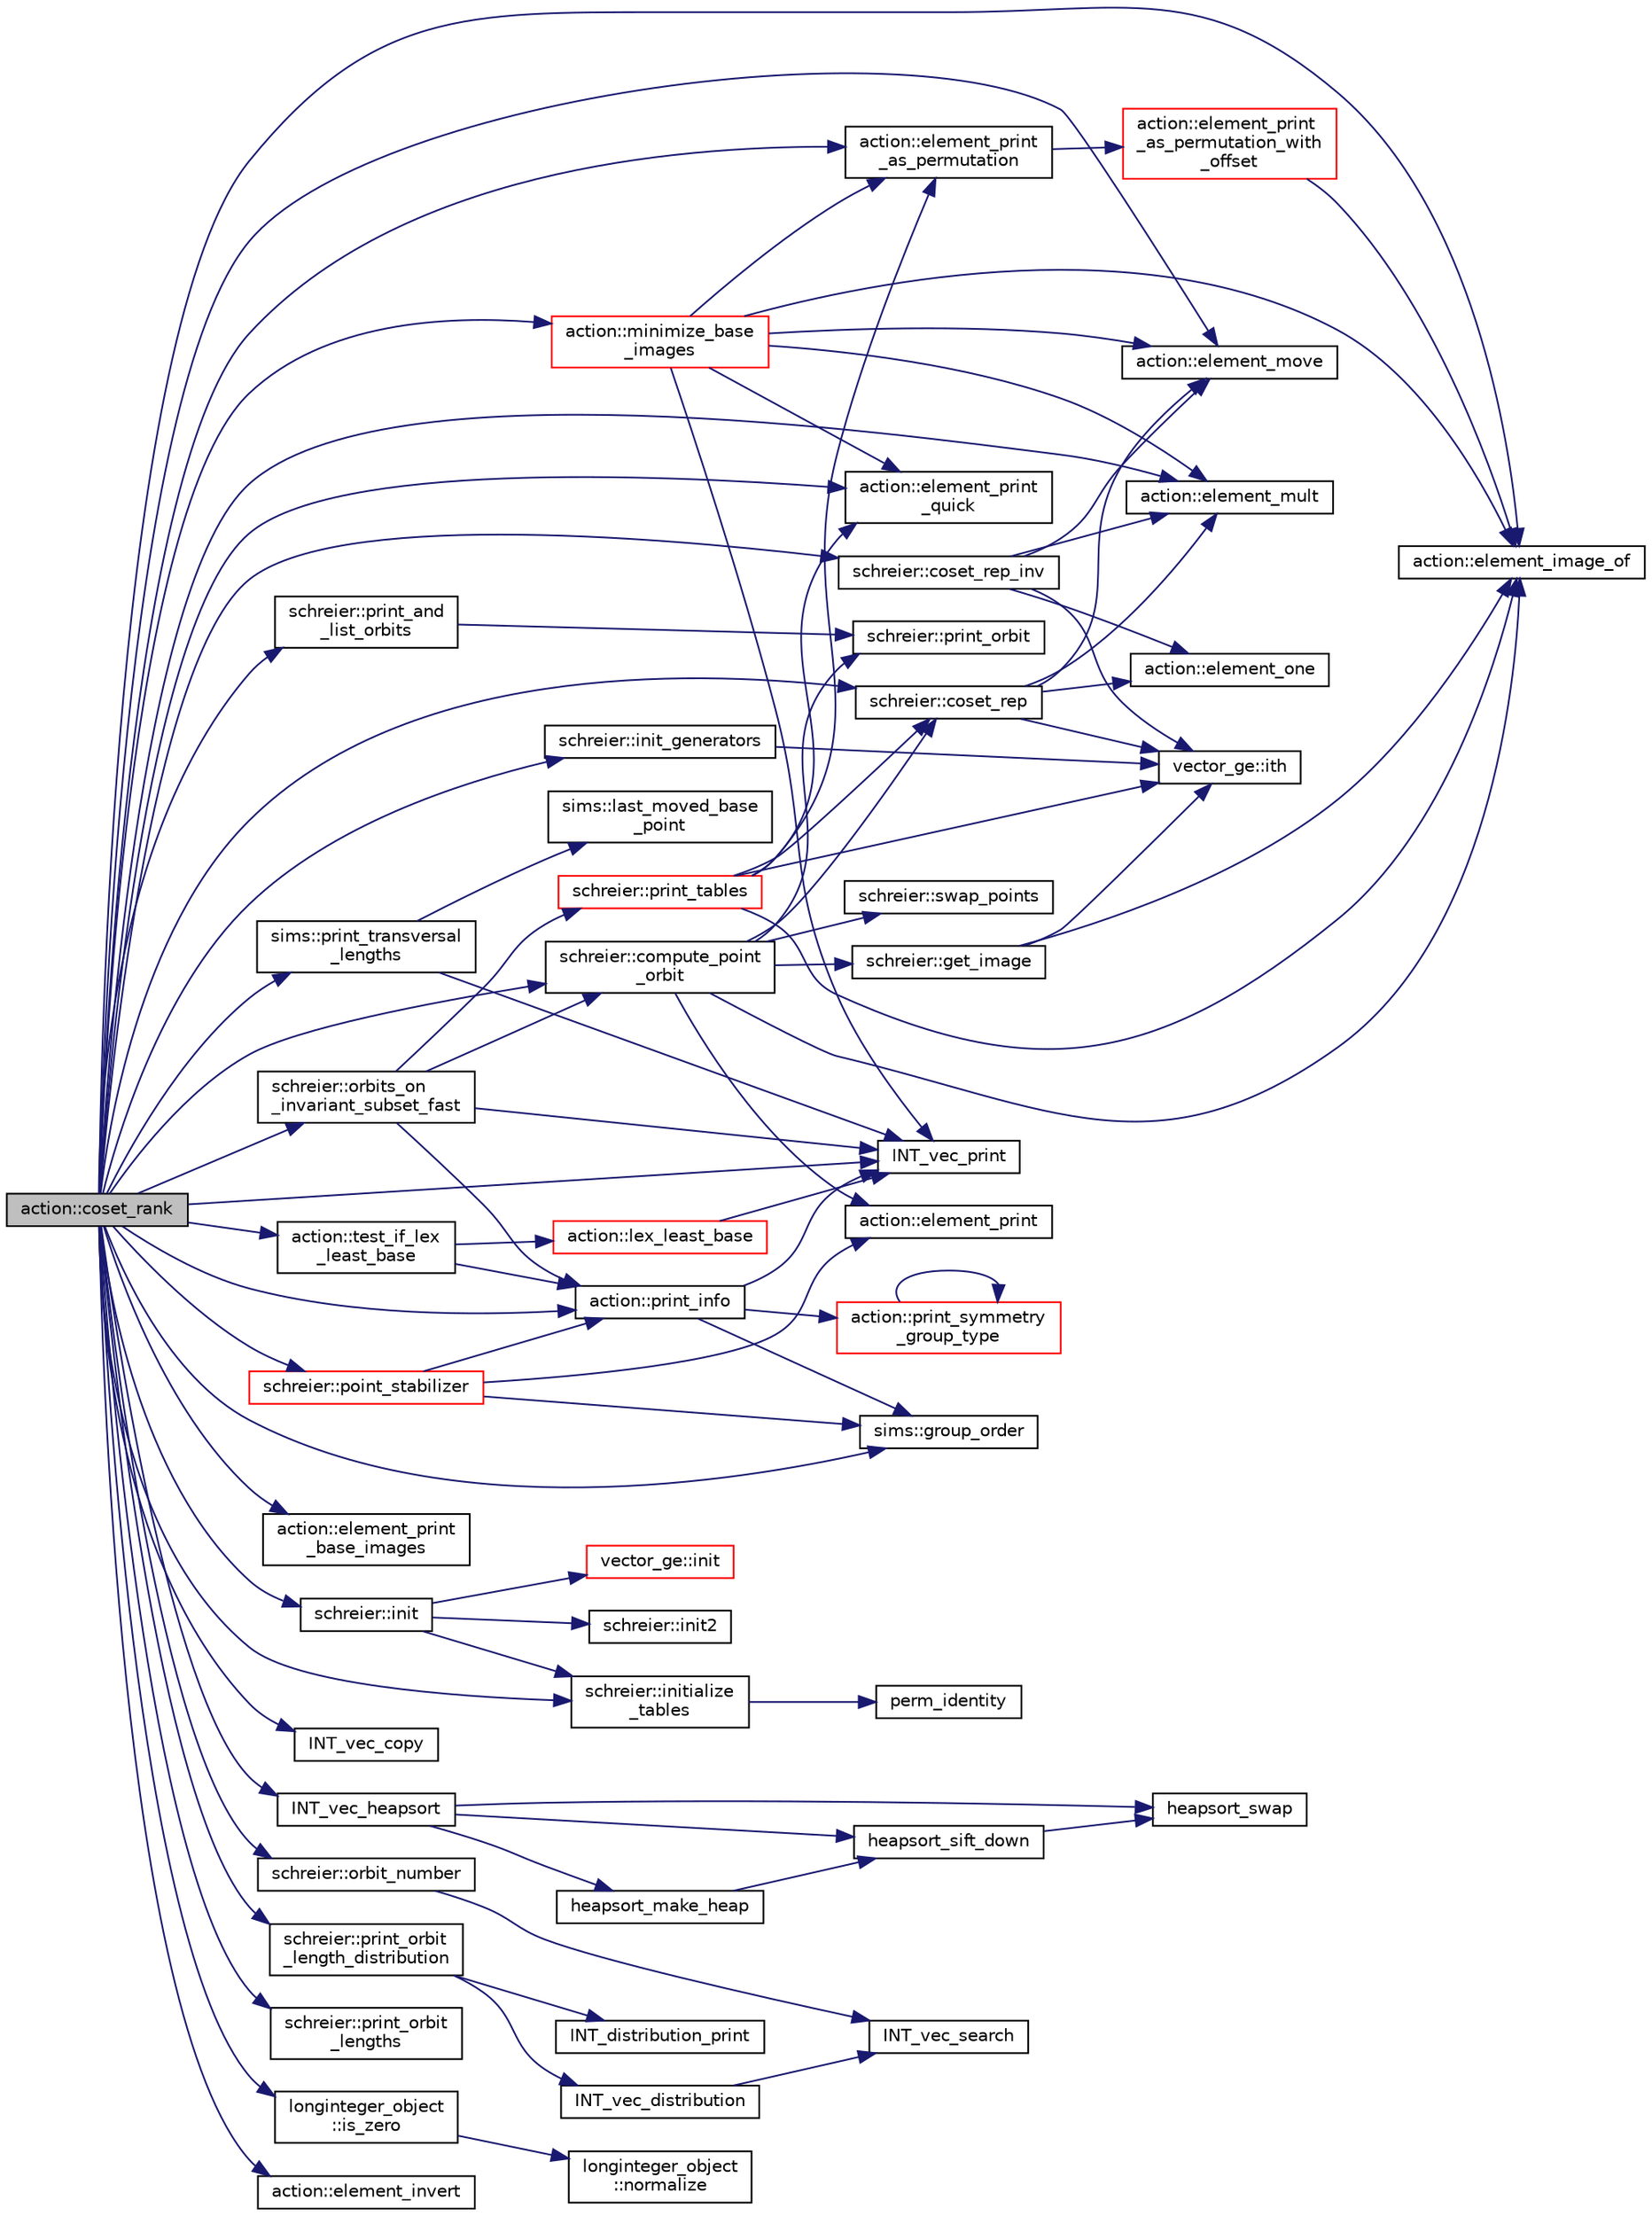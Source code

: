 digraph "action::coset_rank"
{
  edge [fontname="Helvetica",fontsize="10",labelfontname="Helvetica",labelfontsize="10"];
  node [fontname="Helvetica",fontsize="10",shape=record];
  rankdir="LR";
  Node1666 [label="action::coset_rank",height=0.2,width=0.4,color="black", fillcolor="grey75", style="filled", fontcolor="black"];
  Node1666 -> Node1667 [color="midnightblue",fontsize="10",style="solid",fontname="Helvetica"];
  Node1667 [label="action::element_print\l_quick",height=0.2,width=0.4,color="black", fillcolor="white", style="filled",URL="$d2/d86/classaction.html#a4844680cf6750396f76494a28655265b"];
  Node1666 -> Node1668 [color="midnightblue",fontsize="10",style="solid",fontname="Helvetica"];
  Node1668 [label="action::element_print\l_base_images",height=0.2,width=0.4,color="black", fillcolor="white", style="filled",URL="$d2/d86/classaction.html#a2b9adf554aaa2eb6caf62396133ecf35"];
  Node1666 -> Node1669 [color="midnightblue",fontsize="10",style="solid",fontname="Helvetica"];
  Node1669 [label="action::print_info",height=0.2,width=0.4,color="black", fillcolor="white", style="filled",URL="$d2/d86/classaction.html#a6f89e493e5c5a32e5c3b8963d438ce86"];
  Node1669 -> Node1670 [color="midnightblue",fontsize="10",style="solid",fontname="Helvetica"];
  Node1670 [label="action::print_symmetry\l_group_type",height=0.2,width=0.4,color="red", fillcolor="white", style="filled",URL="$d2/d86/classaction.html#aed811766c7e64fe2c853df8b0b67aa6e"];
  Node1670 -> Node1670 [color="midnightblue",fontsize="10",style="solid",fontname="Helvetica"];
  Node1669 -> Node1672 [color="midnightblue",fontsize="10",style="solid",fontname="Helvetica"];
  Node1672 [label="INT_vec_print",height=0.2,width=0.4,color="black", fillcolor="white", style="filled",URL="$df/dbf/sajeeb_8_c.html#a79a5901af0b47dd0d694109543c027fe"];
  Node1669 -> Node1673 [color="midnightblue",fontsize="10",style="solid",fontname="Helvetica"];
  Node1673 [label="sims::group_order",height=0.2,width=0.4,color="black", fillcolor="white", style="filled",URL="$d9/df3/classsims.html#aa442445175656570fa35febbe790efad"];
  Node1666 -> Node1673 [color="midnightblue",fontsize="10",style="solid",fontname="Helvetica"];
  Node1666 -> Node1674 [color="midnightblue",fontsize="10",style="solid",fontname="Helvetica"];
  Node1674 [label="action::test_if_lex\l_least_base",height=0.2,width=0.4,color="black", fillcolor="white", style="filled",URL="$d2/d86/classaction.html#afb63a2be19013fcf35337553d7c08eda"];
  Node1674 -> Node1669 [color="midnightblue",fontsize="10",style="solid",fontname="Helvetica"];
  Node1674 -> Node1675 [color="midnightblue",fontsize="10",style="solid",fontname="Helvetica"];
  Node1675 [label="action::lex_least_base",height=0.2,width=0.4,color="red", fillcolor="white", style="filled",URL="$d2/d86/classaction.html#a9a2ef76acebb468140a74f3a6af8eb88"];
  Node1675 -> Node1672 [color="midnightblue",fontsize="10",style="solid",fontname="Helvetica"];
  Node1666 -> Node2160 [color="midnightblue",fontsize="10",style="solid",fontname="Helvetica"];
  Node2160 [label="sims::print_transversal\l_lengths",height=0.2,width=0.4,color="black", fillcolor="white", style="filled",URL="$d9/df3/classsims.html#a122d9276cad4b4fbb8ea6f7831d43020"];
  Node2160 -> Node1672 [color="midnightblue",fontsize="10",style="solid",fontname="Helvetica"];
  Node2160 -> Node2161 [color="midnightblue",fontsize="10",style="solid",fontname="Helvetica"];
  Node2161 [label="sims::last_moved_base\l_point",height=0.2,width=0.4,color="black", fillcolor="white", style="filled",URL="$d9/df3/classsims.html#ab7549d6212df09ad5fdcc8b5edbe8806"];
  Node1666 -> Node2162 [color="midnightblue",fontsize="10",style="solid",fontname="Helvetica"];
  Node2162 [label="schreier::init",height=0.2,width=0.4,color="black", fillcolor="white", style="filled",URL="$d3/dd6/classschreier.html#a7443bebde2aa08acae16c0ff29c9abcf"];
  Node2162 -> Node2034 [color="midnightblue",fontsize="10",style="solid",fontname="Helvetica"];
  Node2034 [label="vector_ge::init",height=0.2,width=0.4,color="red", fillcolor="white", style="filled",URL="$d4/d6e/classvector__ge.html#afe1d6befd1f1501e6be34afbaa9d30a8"];
  Node2162 -> Node2163 [color="midnightblue",fontsize="10",style="solid",fontname="Helvetica"];
  Node2163 [label="schreier::initialize\l_tables",height=0.2,width=0.4,color="black", fillcolor="white", style="filled",URL="$d3/dd6/classschreier.html#acccc16670f88b14ddc69856cd5c0b36d"];
  Node2163 -> Node2147 [color="midnightblue",fontsize="10",style="solid",fontname="Helvetica"];
  Node2147 [label="perm_identity",height=0.2,width=0.4,color="black", fillcolor="white", style="filled",URL="$d2/d7c/combinatorics_8_c.html#aebc54d3f9c31f253ae53e3eb3b386208"];
  Node2162 -> Node2164 [color="midnightblue",fontsize="10",style="solid",fontname="Helvetica"];
  Node2164 [label="schreier::init2",height=0.2,width=0.4,color="black", fillcolor="white", style="filled",URL="$d3/dd6/classschreier.html#aef6a65e2f39bd9e14c61139c4f97f4c3"];
  Node1666 -> Node2163 [color="midnightblue",fontsize="10",style="solid",fontname="Helvetica"];
  Node1666 -> Node2165 [color="midnightblue",fontsize="10",style="solid",fontname="Helvetica"];
  Node2165 [label="schreier::init_generators",height=0.2,width=0.4,color="black", fillcolor="white", style="filled",URL="$d3/dd6/classschreier.html#a04fd581636085a7414e1b5d1004e44e0"];
  Node2165 -> Node1678 [color="midnightblue",fontsize="10",style="solid",fontname="Helvetica"];
  Node1678 [label="vector_ge::ith",height=0.2,width=0.4,color="black", fillcolor="white", style="filled",URL="$d4/d6e/classvector__ge.html#a1ff002e8b746a9beb119d57dcd4a15ff"];
  Node1666 -> Node1725 [color="midnightblue",fontsize="10",style="solid",fontname="Helvetica"];
  Node1725 [label="INT_vec_copy",height=0.2,width=0.4,color="black", fillcolor="white", style="filled",URL="$df/dbf/sajeeb_8_c.html#ac2d875e27e009af6ec04d17254d11075"];
  Node1666 -> Node2041 [color="midnightblue",fontsize="10",style="solid",fontname="Helvetica"];
  Node2041 [label="INT_vec_heapsort",height=0.2,width=0.4,color="black", fillcolor="white", style="filled",URL="$d5/de2/foundations_2data__structures_2data__structures_8h.html#a3590ad9987f801fbfc94634300182f39"];
  Node2041 -> Node2042 [color="midnightblue",fontsize="10",style="solid",fontname="Helvetica"];
  Node2042 [label="heapsort_make_heap",height=0.2,width=0.4,color="black", fillcolor="white", style="filled",URL="$d4/dd7/sorting_8_c.html#a42f24453d7d77eeb1338ebd1a13cfdbb"];
  Node2042 -> Node2043 [color="midnightblue",fontsize="10",style="solid",fontname="Helvetica"];
  Node2043 [label="heapsort_sift_down",height=0.2,width=0.4,color="black", fillcolor="white", style="filled",URL="$d4/dd7/sorting_8_c.html#a65cbb1a6a3f01f511673705437ddc18b"];
  Node2043 -> Node2044 [color="midnightblue",fontsize="10",style="solid",fontname="Helvetica"];
  Node2044 [label="heapsort_swap",height=0.2,width=0.4,color="black", fillcolor="white", style="filled",URL="$d4/dd7/sorting_8_c.html#a8f048362e6065297b19b6975bcbbfcc6"];
  Node2041 -> Node2044 [color="midnightblue",fontsize="10",style="solid",fontname="Helvetica"];
  Node2041 -> Node2043 [color="midnightblue",fontsize="10",style="solid",fontname="Helvetica"];
  Node1666 -> Node1672 [color="midnightblue",fontsize="10",style="solid",fontname="Helvetica"];
  Node1666 -> Node2166 [color="midnightblue",fontsize="10",style="solid",fontname="Helvetica"];
  Node2166 [label="schreier::compute_point\l_orbit",height=0.2,width=0.4,color="black", fillcolor="white", style="filled",URL="$d3/dd6/classschreier.html#a429138e463c8c25dddd8557340ed9edd"];
  Node2166 -> Node2167 [color="midnightblue",fontsize="10",style="solid",fontname="Helvetica"];
  Node2167 [label="schreier::swap_points",height=0.2,width=0.4,color="black", fillcolor="white", style="filled",URL="$d3/dd6/classschreier.html#a2ffcc9098873cfbd14eca34ab4827db7"];
  Node2166 -> Node2168 [color="midnightblue",fontsize="10",style="solid",fontname="Helvetica"];
  Node2168 [label="schreier::get_image",height=0.2,width=0.4,color="black", fillcolor="white", style="filled",URL="$d3/dd6/classschreier.html#a1fd2d08cb31c9e4357e124554ca2773f"];
  Node2168 -> Node1679 [color="midnightblue",fontsize="10",style="solid",fontname="Helvetica"];
  Node1679 [label="action::element_image_of",height=0.2,width=0.4,color="black", fillcolor="white", style="filled",URL="$d2/d86/classaction.html#ae09559d4537a048fc860f8a74a31393d"];
  Node2168 -> Node1678 [color="midnightblue",fontsize="10",style="solid",fontname="Helvetica"];
  Node2166 -> Node2169 [color="midnightblue",fontsize="10",style="solid",fontname="Helvetica"];
  Node2169 [label="schreier::print_orbit",height=0.2,width=0.4,color="black", fillcolor="white", style="filled",URL="$d3/dd6/classschreier.html#ac30bbfe09706ff8ccaf27c2cf8074594"];
  Node2166 -> Node2170 [color="midnightblue",fontsize="10",style="solid",fontname="Helvetica"];
  Node2170 [label="schreier::coset_rep",height=0.2,width=0.4,color="black", fillcolor="white", style="filled",URL="$d3/dd6/classschreier.html#a7889b8702372092df4fd05150ee8fdda"];
  Node2170 -> Node1678 [color="midnightblue",fontsize="10",style="solid",fontname="Helvetica"];
  Node2170 -> Node1691 [color="midnightblue",fontsize="10",style="solid",fontname="Helvetica"];
  Node1691 [label="action::element_mult",height=0.2,width=0.4,color="black", fillcolor="white", style="filled",URL="$d2/d86/classaction.html#ae9e36b2cae1f0f7bd7144097fa9a34b3"];
  Node2170 -> Node1692 [color="midnightblue",fontsize="10",style="solid",fontname="Helvetica"];
  Node1692 [label="action::element_move",height=0.2,width=0.4,color="black", fillcolor="white", style="filled",URL="$d2/d86/classaction.html#a550947491bbb534d3d7951f50198a874"];
  Node2170 -> Node1687 [color="midnightblue",fontsize="10",style="solid",fontname="Helvetica"];
  Node1687 [label="action::element_one",height=0.2,width=0.4,color="black", fillcolor="white", style="filled",URL="$d2/d86/classaction.html#a780a105daf04d6d1fe7e2f63b3c88e3b"];
  Node2166 -> Node1702 [color="midnightblue",fontsize="10",style="solid",fontname="Helvetica"];
  Node1702 [label="action::element_print",height=0.2,width=0.4,color="black", fillcolor="white", style="filled",URL="$d2/d86/classaction.html#ae38c3ef3c1125213733d63c6fc3c40cd"];
  Node2166 -> Node1679 [color="midnightblue",fontsize="10",style="solid",fontname="Helvetica"];
  Node1666 -> Node2171 [color="midnightblue",fontsize="10",style="solid",fontname="Helvetica"];
  Node2171 [label="schreier::print_and\l_list_orbits",height=0.2,width=0.4,color="black", fillcolor="white", style="filled",URL="$d3/dd6/classschreier.html#a601f9c08d5a6f37f849d22fa4e89d892"];
  Node2171 -> Node2169 [color="midnightblue",fontsize="10",style="solid",fontname="Helvetica"];
  Node1666 -> Node2172 [color="midnightblue",fontsize="10",style="solid",fontname="Helvetica"];
  Node2172 [label="schreier::orbits_on\l_invariant_subset_fast",height=0.2,width=0.4,color="black", fillcolor="white", style="filled",URL="$d3/dd6/classschreier.html#ada89df0b995b15f149a9aa3b2f571861"];
  Node2172 -> Node1669 [color="midnightblue",fontsize="10",style="solid",fontname="Helvetica"];
  Node2172 -> Node2166 [color="midnightblue",fontsize="10",style="solid",fontname="Helvetica"];
  Node2172 -> Node1672 [color="midnightblue",fontsize="10",style="solid",fontname="Helvetica"];
  Node2172 -> Node2173 [color="midnightblue",fontsize="10",style="solid",fontname="Helvetica"];
  Node2173 [label="schreier::print_tables",height=0.2,width=0.4,color="red", fillcolor="white", style="filled",URL="$d3/dd6/classschreier.html#a5716ca3378149c1f21f642395d7831fb"];
  Node2173 -> Node1679 [color="midnightblue",fontsize="10",style="solid",fontname="Helvetica"];
  Node2173 -> Node1678 [color="midnightblue",fontsize="10",style="solid",fontname="Helvetica"];
  Node2173 -> Node2170 [color="midnightblue",fontsize="10",style="solid",fontname="Helvetica"];
  Node2173 -> Node2031 [color="midnightblue",fontsize="10",style="solid",fontname="Helvetica"];
  Node2031 [label="action::element_print\l_as_permutation",height=0.2,width=0.4,color="black", fillcolor="white", style="filled",URL="$d2/d86/classaction.html#a2975618a8203187b688a67c947150bb8"];
  Node2031 -> Node2032 [color="midnightblue",fontsize="10",style="solid",fontname="Helvetica"];
  Node2032 [label="action::element_print\l_as_permutation_with\l_offset",height=0.2,width=0.4,color="red", fillcolor="white", style="filled",URL="$d2/d86/classaction.html#addd61d869434abaad431124a6d858396"];
  Node2032 -> Node1679 [color="midnightblue",fontsize="10",style="solid",fontname="Helvetica"];
  Node2173 -> Node1667 [color="midnightblue",fontsize="10",style="solid",fontname="Helvetica"];
  Node1666 -> Node2174 [color="midnightblue",fontsize="10",style="solid",fontname="Helvetica"];
  Node2174 [label="schreier::print_orbit\l_length_distribution",height=0.2,width=0.4,color="black", fillcolor="white", style="filled",URL="$d3/dd6/classschreier.html#a0464626aa62056d355b34898518c4589"];
  Node2174 -> Node2175 [color="midnightblue",fontsize="10",style="solid",fontname="Helvetica"];
  Node2175 [label="INT_vec_distribution",height=0.2,width=0.4,color="black", fillcolor="white", style="filled",URL="$d5/db4/io__and__os_8h.html#a58ea1abe1be41946425b30ebb8e3e2bc"];
  Node2175 -> Node1707 [color="midnightblue",fontsize="10",style="solid",fontname="Helvetica"];
  Node1707 [label="INT_vec_search",height=0.2,width=0.4,color="black", fillcolor="white", style="filled",URL="$d5/de2/foundations_2data__structures_2data__structures_8h.html#ad103ef2316a1f671bdb68fd9cd9ba945"];
  Node2174 -> Node2176 [color="midnightblue",fontsize="10",style="solid",fontname="Helvetica"];
  Node2176 [label="INT_distribution_print",height=0.2,width=0.4,color="black", fillcolor="white", style="filled",URL="$d5/db4/io__and__os_8h.html#a7f3a8c4610142655e2db7ec78534e14f"];
  Node1666 -> Node2177 [color="midnightblue",fontsize="10",style="solid",fontname="Helvetica"];
  Node2177 [label="schreier::print_orbit\l_lengths",height=0.2,width=0.4,color="black", fillcolor="white", style="filled",URL="$d3/dd6/classschreier.html#a8c7409ed71c0d8f234555eec3bc028a3"];
  Node1666 -> Node1692 [color="midnightblue",fontsize="10",style="solid",fontname="Helvetica"];
  Node1666 -> Node1679 [color="midnightblue",fontsize="10",style="solid",fontname="Helvetica"];
  Node1666 -> Node2054 [color="midnightblue",fontsize="10",style="solid",fontname="Helvetica"];
  Node2054 [label="schreier::orbit_number",height=0.2,width=0.4,color="black", fillcolor="white", style="filled",URL="$d3/dd6/classschreier.html#a65ae0e0466545deba181b987c27feb58"];
  Node2054 -> Node1707 [color="midnightblue",fontsize="10",style="solid",fontname="Helvetica"];
  Node1666 -> Node2178 [color="midnightblue",fontsize="10",style="solid",fontname="Helvetica"];
  Node2178 [label="longinteger_object\l::is_zero",height=0.2,width=0.4,color="black", fillcolor="white", style="filled",URL="$dd/d7e/classlonginteger__object.html#a0946732d08e5180a00480f4c40667101"];
  Node2178 -> Node2179 [color="midnightblue",fontsize="10",style="solid",fontname="Helvetica"];
  Node2179 [label="longinteger_object\l::normalize",height=0.2,width=0.4,color="black", fillcolor="white", style="filled",URL="$dd/d7e/classlonginteger__object.html#ae27040d862a5624e98fc9582daa889ee"];
  Node1666 -> Node2170 [color="midnightblue",fontsize="10",style="solid",fontname="Helvetica"];
  Node1666 -> Node2031 [color="midnightblue",fontsize="10",style="solid",fontname="Helvetica"];
  Node1666 -> Node2180 [color="midnightblue",fontsize="10",style="solid",fontname="Helvetica"];
  Node2180 [label="action::minimize_base\l_images",height=0.2,width=0.4,color="red", fillcolor="white", style="filled",URL="$d2/d86/classaction.html#a93d3f510f8678d02b8f246863b542317"];
  Node2180 -> Node1692 [color="midnightblue",fontsize="10",style="solid",fontname="Helvetica"];
  Node2180 -> Node1679 [color="midnightblue",fontsize="10",style="solid",fontname="Helvetica"];
  Node2180 -> Node1667 [color="midnightblue",fontsize="10",style="solid",fontname="Helvetica"];
  Node2180 -> Node2031 [color="midnightblue",fontsize="10",style="solid",fontname="Helvetica"];
  Node2180 -> Node1691 [color="midnightblue",fontsize="10",style="solid",fontname="Helvetica"];
  Node2180 -> Node1672 [color="midnightblue",fontsize="10",style="solid",fontname="Helvetica"];
  Node1666 -> Node2183 [color="midnightblue",fontsize="10",style="solid",fontname="Helvetica"];
  Node2183 [label="schreier::point_stabilizer",height=0.2,width=0.4,color="red", fillcolor="white", style="filled",URL="$d3/dd6/classschreier.html#a976a31dfe3238284d96fc200532c7077"];
  Node2183 -> Node1669 [color="midnightblue",fontsize="10",style="solid",fontname="Helvetica"];
  Node2183 -> Node1673 [color="midnightblue",fontsize="10",style="solid",fontname="Helvetica"];
  Node2183 -> Node1702 [color="midnightblue",fontsize="10",style="solid",fontname="Helvetica"];
  Node1666 -> Node1704 [color="midnightblue",fontsize="10",style="solid",fontname="Helvetica"];
  Node1704 [label="action::element_invert",height=0.2,width=0.4,color="black", fillcolor="white", style="filled",URL="$d2/d86/classaction.html#aa4bd01e338497714586636751fcef436"];
  Node1666 -> Node1691 [color="midnightblue",fontsize="10",style="solid",fontname="Helvetica"];
  Node1666 -> Node2186 [color="midnightblue",fontsize="10",style="solid",fontname="Helvetica"];
  Node2186 [label="schreier::coset_rep_inv",height=0.2,width=0.4,color="black", fillcolor="white", style="filled",URL="$d3/dd6/classschreier.html#a4b3a4e60ff456f94f3acf7c96acc40cc"];
  Node2186 -> Node1678 [color="midnightblue",fontsize="10",style="solid",fontname="Helvetica"];
  Node2186 -> Node1691 [color="midnightblue",fontsize="10",style="solid",fontname="Helvetica"];
  Node2186 -> Node1692 [color="midnightblue",fontsize="10",style="solid",fontname="Helvetica"];
  Node2186 -> Node1687 [color="midnightblue",fontsize="10",style="solid",fontname="Helvetica"];
}
